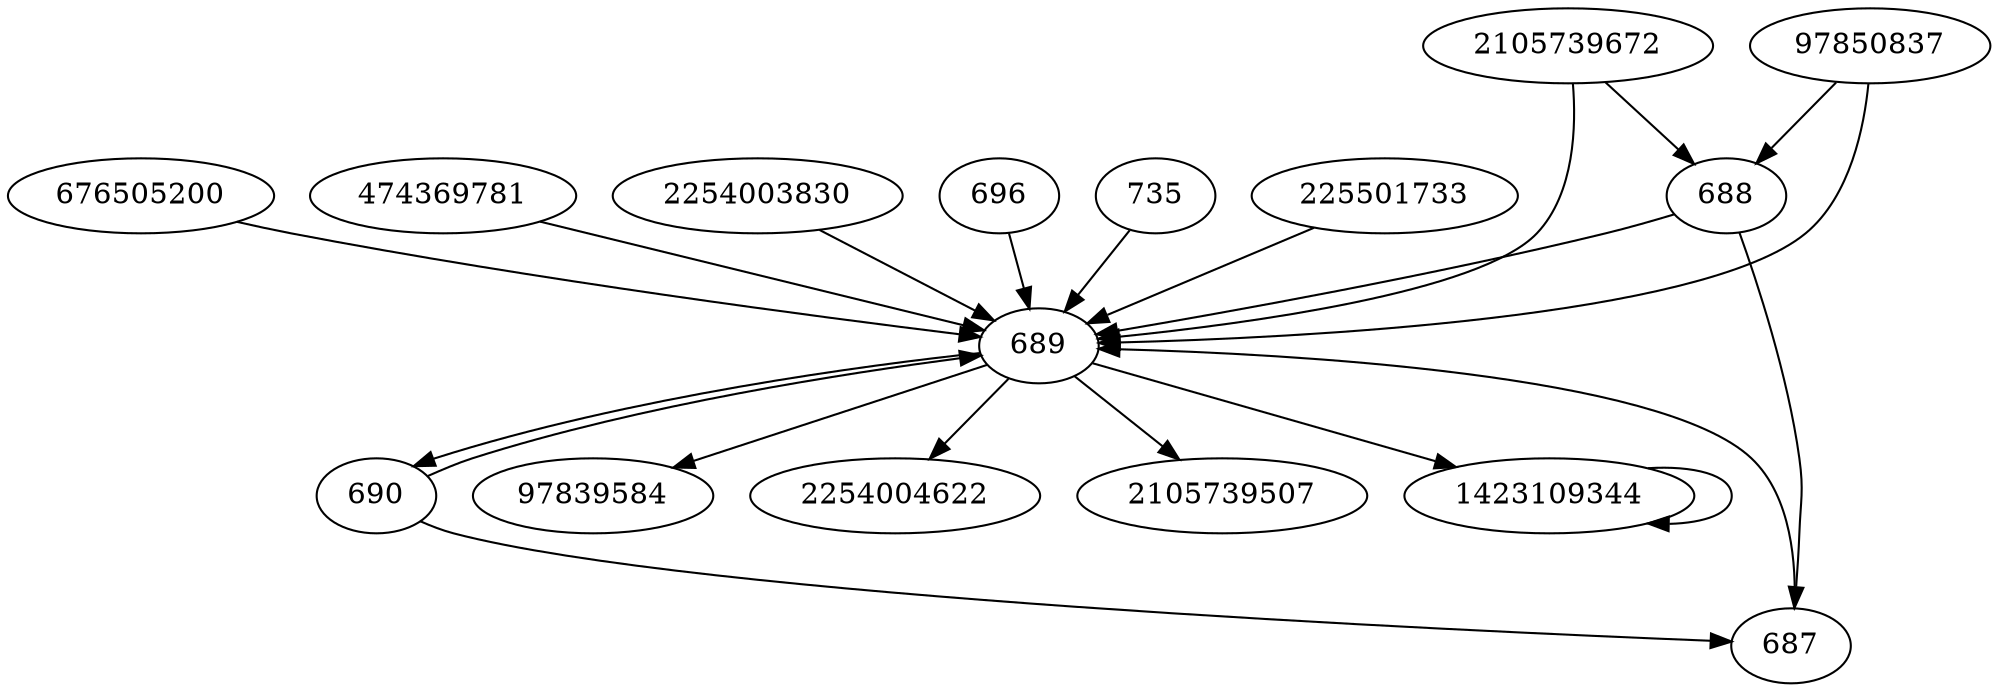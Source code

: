digraph  {
1423109344;
97839584;
225501733;
2105739672;
2254004622;
687;
688;
676505200;
690;
2105739507;
689;
474369781;
2254003830;
97850837;
696;
735;
1423109344 -> 1423109344;
225501733 -> 689;
2105739672 -> 688;
2105739672 -> 689;
687 -> 689;
688 -> 689;
688 -> 687;
676505200 -> 689;
690 -> 687;
690 -> 689;
689 -> 1423109344;
689 -> 2105739507;
689 -> 2254004622;
689 -> 690;
689 -> 97839584;
474369781 -> 689;
2254003830 -> 689;
97850837 -> 689;
97850837 -> 688;
696 -> 689;
735 -> 689;
}
